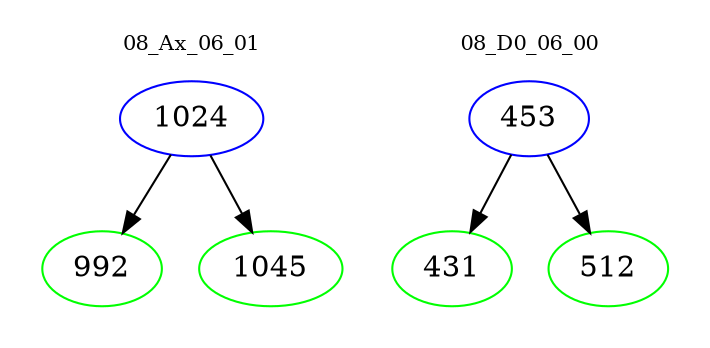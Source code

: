 digraph{
subgraph cluster_0 {
color = white
label = "08_Ax_06_01";
fontsize=10;
T0_1024 [label="1024", color="blue"]
T0_1024 -> T0_992 [color="black"]
T0_992 [label="992", color="green"]
T0_1024 -> T0_1045 [color="black"]
T0_1045 [label="1045", color="green"]
}
subgraph cluster_1 {
color = white
label = "08_D0_06_00";
fontsize=10;
T1_453 [label="453", color="blue"]
T1_453 -> T1_431 [color="black"]
T1_431 [label="431", color="green"]
T1_453 -> T1_512 [color="black"]
T1_512 [label="512", color="green"]
}
}
